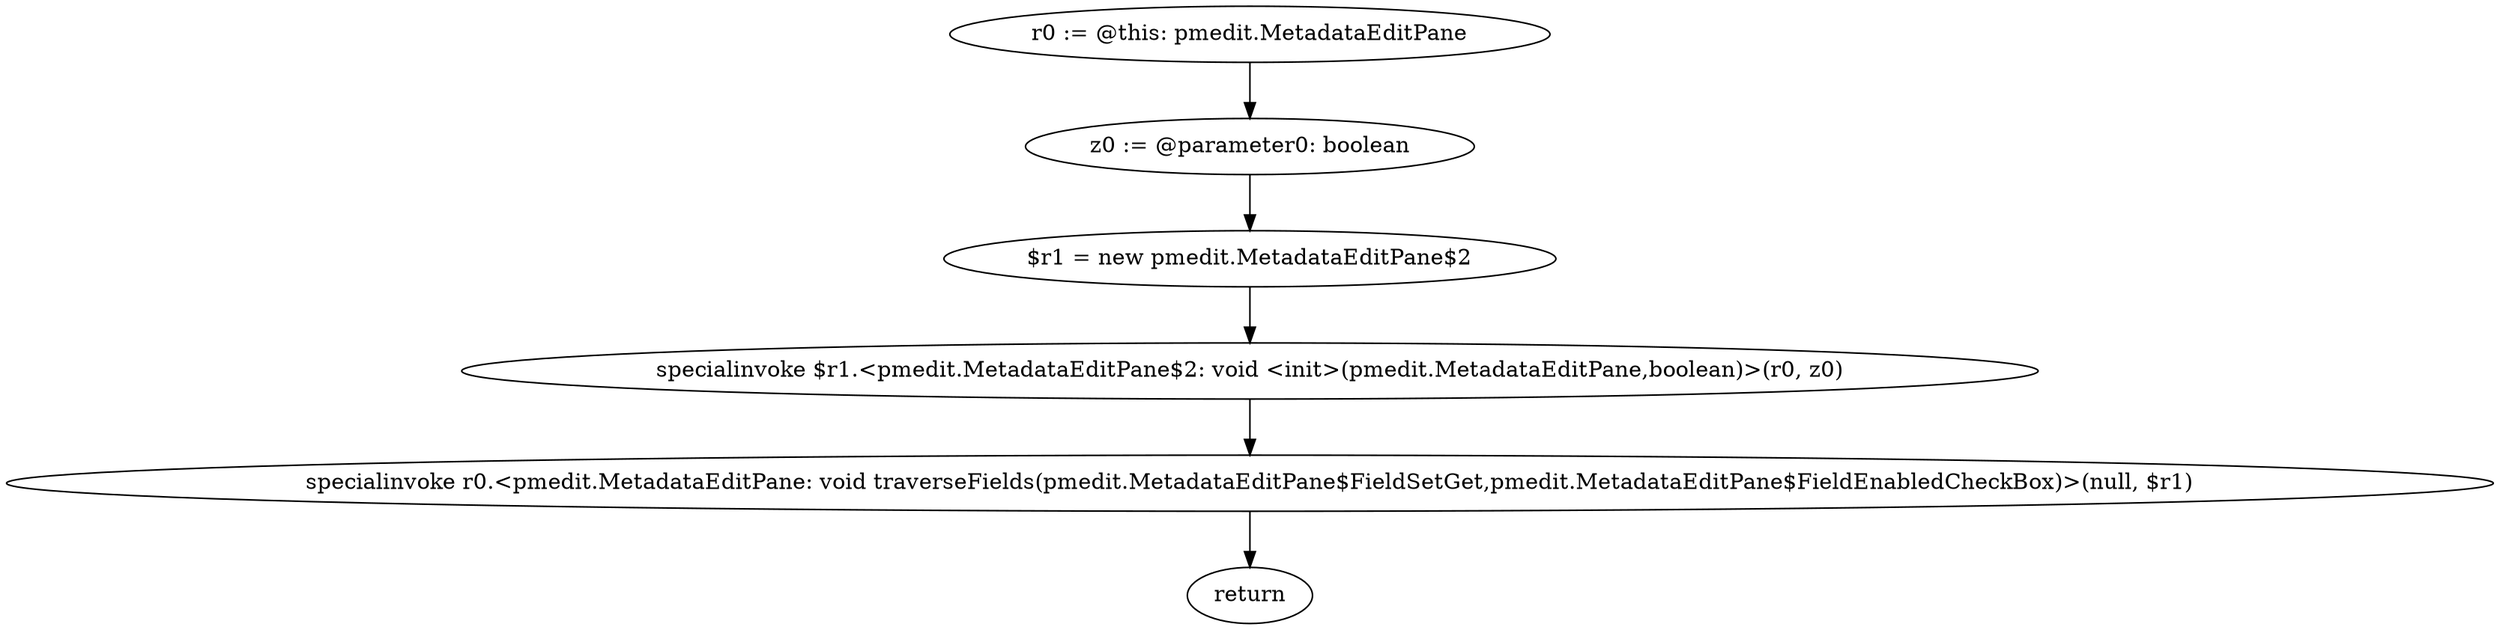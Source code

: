 digraph "unitGraph" {
    "r0 := @this: pmedit.MetadataEditPane"
    "z0 := @parameter0: boolean"
    "$r1 = new pmedit.MetadataEditPane$2"
    "specialinvoke $r1.<pmedit.MetadataEditPane$2: void <init>(pmedit.MetadataEditPane,boolean)>(r0, z0)"
    "specialinvoke r0.<pmedit.MetadataEditPane: void traverseFields(pmedit.MetadataEditPane$FieldSetGet,pmedit.MetadataEditPane$FieldEnabledCheckBox)>(null, $r1)"
    "return"
    "r0 := @this: pmedit.MetadataEditPane"->"z0 := @parameter0: boolean";
    "z0 := @parameter0: boolean"->"$r1 = new pmedit.MetadataEditPane$2";
    "$r1 = new pmedit.MetadataEditPane$2"->"specialinvoke $r1.<pmedit.MetadataEditPane$2: void <init>(pmedit.MetadataEditPane,boolean)>(r0, z0)";
    "specialinvoke $r1.<pmedit.MetadataEditPane$2: void <init>(pmedit.MetadataEditPane,boolean)>(r0, z0)"->"specialinvoke r0.<pmedit.MetadataEditPane: void traverseFields(pmedit.MetadataEditPane$FieldSetGet,pmedit.MetadataEditPane$FieldEnabledCheckBox)>(null, $r1)";
    "specialinvoke r0.<pmedit.MetadataEditPane: void traverseFields(pmedit.MetadataEditPane$FieldSetGet,pmedit.MetadataEditPane$FieldEnabledCheckBox)>(null, $r1)"->"return";
}
